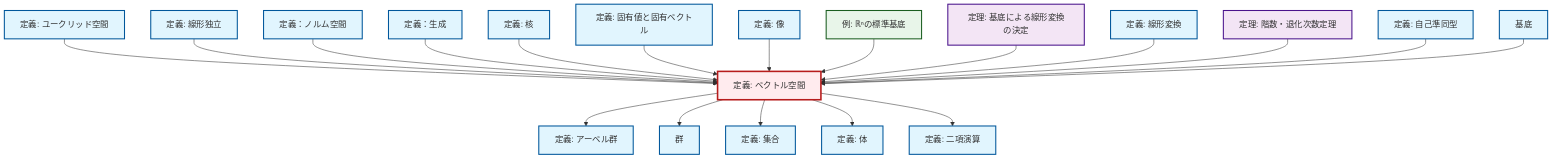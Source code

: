 graph TD
    classDef definition fill:#e1f5fe,stroke:#01579b,stroke-width:2px
    classDef theorem fill:#f3e5f5,stroke:#4a148c,stroke-width:2px
    classDef axiom fill:#fff3e0,stroke:#e65100,stroke-width:2px
    classDef example fill:#e8f5e9,stroke:#1b5e20,stroke-width:2px
    classDef current fill:#ffebee,stroke:#b71c1c,stroke-width:3px
    def-span["定義：生成"]:::definition
    def-endomorphism["定義: 自己準同型"]:::definition
    def-field["定義: 体"]:::definition
    ex-standard-basis-rn["例: ℝⁿの標準基底"]:::example
    thm-linear-transformation-basis["定理: 基底による線形変換の決定"]:::theorem
    def-euclidean-space["定義: ユークリッド空間"]:::definition
    def-set["定義: 集合"]:::definition
    def-eigenvalue-eigenvector["定義: 固有値と固有ベクトル"]:::definition
    def-linear-transformation["定義: 線形変換"]:::definition
    def-kernel["定義: 核"]:::definition
    def-vector-space["定義: ベクトル空間"]:::definition
    def-abelian-group["定義: アーベル群"]:::definition
    thm-rank-nullity["定理: 階数・退化次数定理"]:::theorem
    def-binary-operation["定義: 二項演算"]:::definition
    def-linear-independence["定義: 線形独立"]:::definition
    def-group["群"]:::definition
    def-normed-vector-space["定義：ノルム空間"]:::definition
    def-basis["基底"]:::definition
    def-image["定義: 像"]:::definition
    def-vector-space --> def-abelian-group
    def-euclidean-space --> def-vector-space
    def-linear-independence --> def-vector-space
    def-normed-vector-space --> def-vector-space
    def-span --> def-vector-space
    def-kernel --> def-vector-space
    def-eigenvalue-eigenvector --> def-vector-space
    def-image --> def-vector-space
    ex-standard-basis-rn --> def-vector-space
    def-vector-space --> def-group
    thm-linear-transformation-basis --> def-vector-space
    def-linear-transformation --> def-vector-space
    thm-rank-nullity --> def-vector-space
    def-endomorphism --> def-vector-space
    def-vector-space --> def-set
    def-vector-space --> def-field
    def-vector-space --> def-binary-operation
    def-basis --> def-vector-space
    class def-vector-space current
